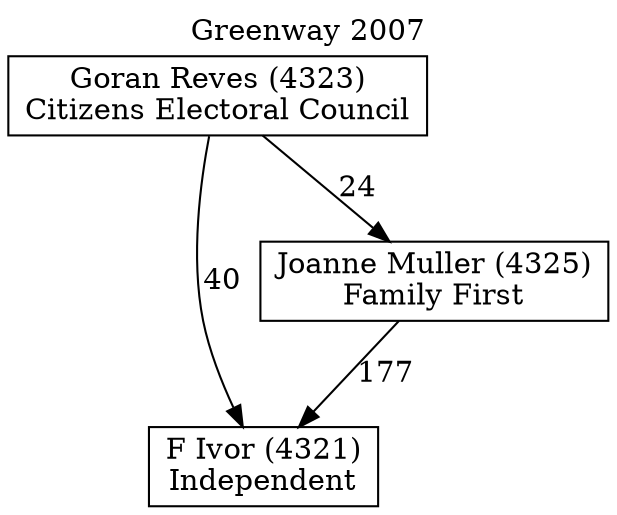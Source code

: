 // House preference flow
digraph "F Ivor (4321)_Greenway_2007" {
	graph [label="Greenway 2007" labelloc=t mclimit=10]
	node [shape=box]
	"F Ivor (4321)" [label="F Ivor (4321)
Independent"]
	"Joanne Muller (4325)" [label="Joanne Muller (4325)
Family First"]
	"Goran Reves (4323)" [label="Goran Reves (4323)
Citizens Electoral Council"]
	"Joanne Muller (4325)" -> "F Ivor (4321)" [label=177]
	"Goran Reves (4323)" -> "Joanne Muller (4325)" [label=24]
	"Goran Reves (4323)" -> "F Ivor (4321)" [label=40]
}
